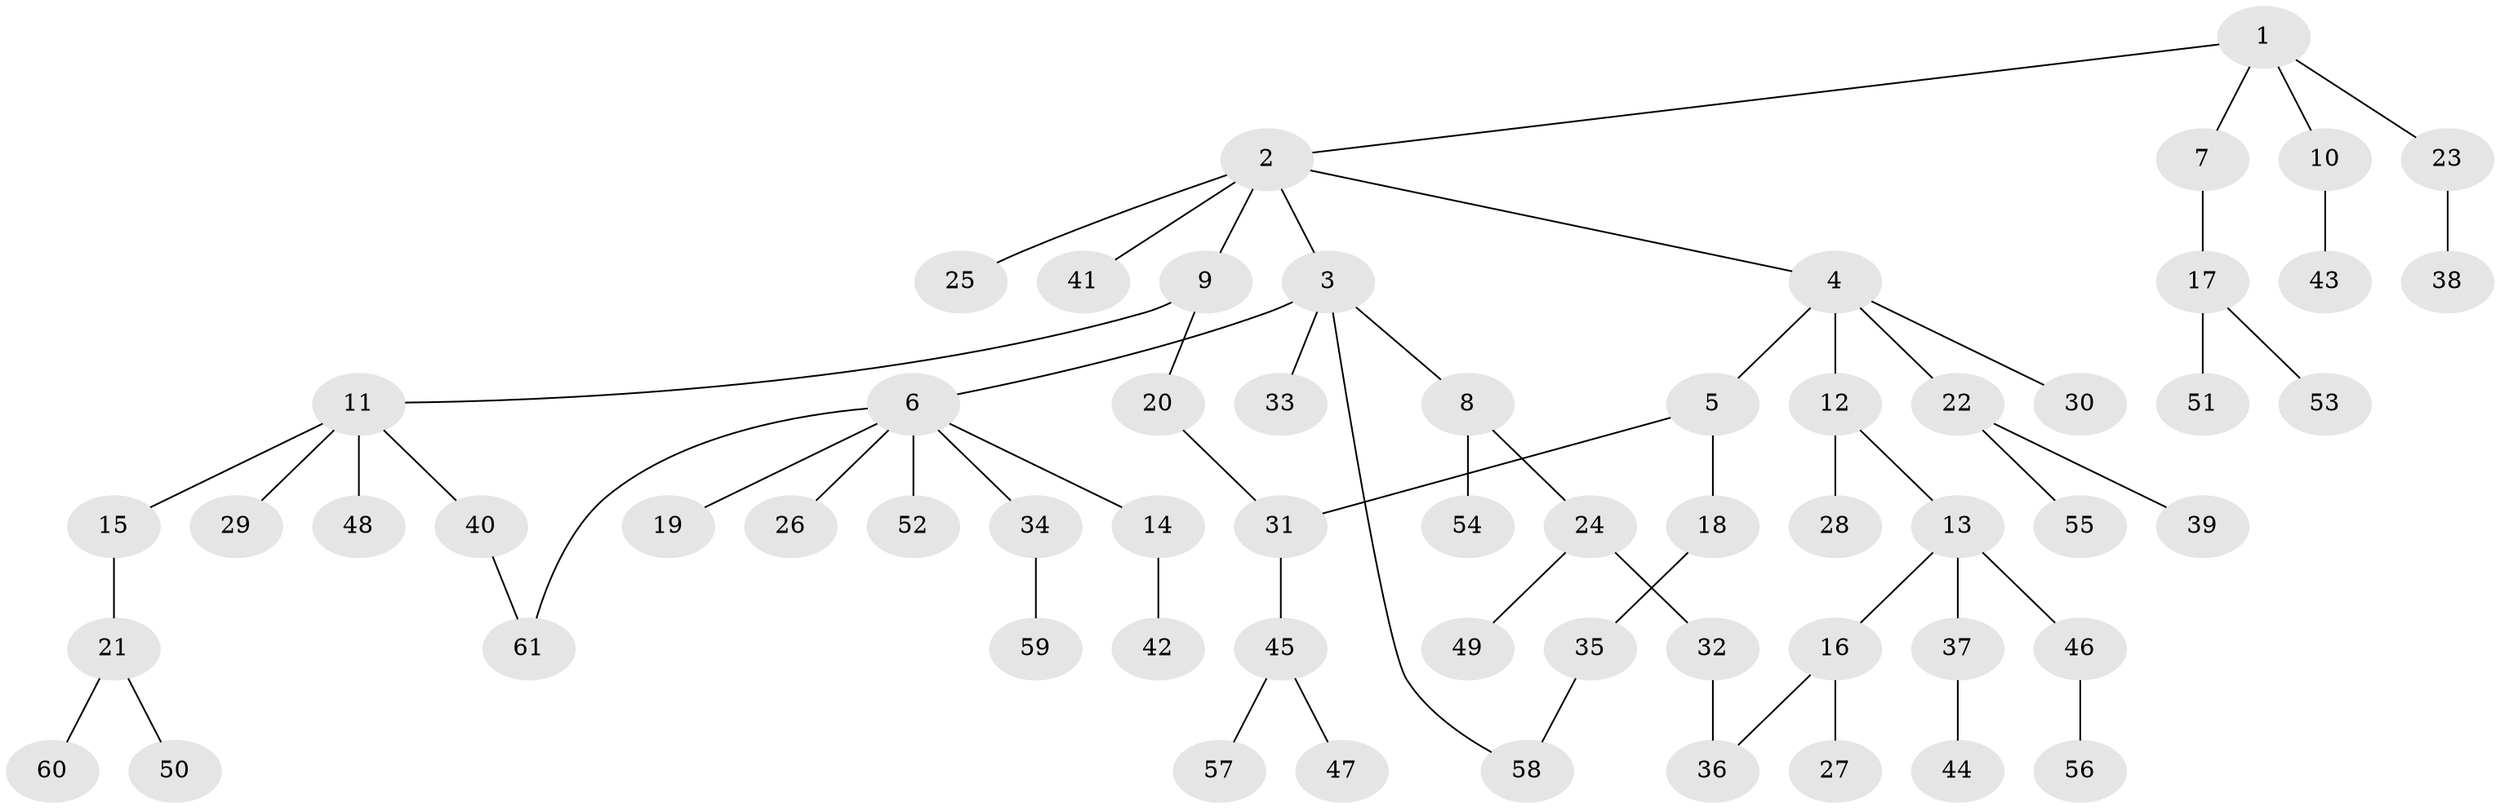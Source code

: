 // coarse degree distribution, {4: 0.1282051282051282, 5: 0.07692307692307693, 7: 0.02564102564102564, 3: 0.05128205128205128, 1: 0.5128205128205128, 2: 0.20512820512820512}
// Generated by graph-tools (version 1.1) at 2025/41/03/06/25 10:41:26]
// undirected, 61 vertices, 64 edges
graph export_dot {
graph [start="1"]
  node [color=gray90,style=filled];
  1;
  2;
  3;
  4;
  5;
  6;
  7;
  8;
  9;
  10;
  11;
  12;
  13;
  14;
  15;
  16;
  17;
  18;
  19;
  20;
  21;
  22;
  23;
  24;
  25;
  26;
  27;
  28;
  29;
  30;
  31;
  32;
  33;
  34;
  35;
  36;
  37;
  38;
  39;
  40;
  41;
  42;
  43;
  44;
  45;
  46;
  47;
  48;
  49;
  50;
  51;
  52;
  53;
  54;
  55;
  56;
  57;
  58;
  59;
  60;
  61;
  1 -- 2;
  1 -- 7;
  1 -- 10;
  1 -- 23;
  2 -- 3;
  2 -- 4;
  2 -- 9;
  2 -- 25;
  2 -- 41;
  3 -- 6;
  3 -- 8;
  3 -- 33;
  3 -- 58;
  4 -- 5;
  4 -- 12;
  4 -- 22;
  4 -- 30;
  5 -- 18;
  5 -- 31;
  6 -- 14;
  6 -- 19;
  6 -- 26;
  6 -- 34;
  6 -- 52;
  6 -- 61;
  7 -- 17;
  8 -- 24;
  8 -- 54;
  9 -- 11;
  9 -- 20;
  10 -- 43;
  11 -- 15;
  11 -- 29;
  11 -- 40;
  11 -- 48;
  12 -- 13;
  12 -- 28;
  13 -- 16;
  13 -- 37;
  13 -- 46;
  14 -- 42;
  15 -- 21;
  16 -- 27;
  16 -- 36;
  17 -- 51;
  17 -- 53;
  18 -- 35;
  20 -- 31;
  21 -- 50;
  21 -- 60;
  22 -- 39;
  22 -- 55;
  23 -- 38;
  24 -- 32;
  24 -- 49;
  31 -- 45;
  32 -- 36;
  34 -- 59;
  35 -- 58;
  37 -- 44;
  40 -- 61;
  45 -- 47;
  45 -- 57;
  46 -- 56;
}
